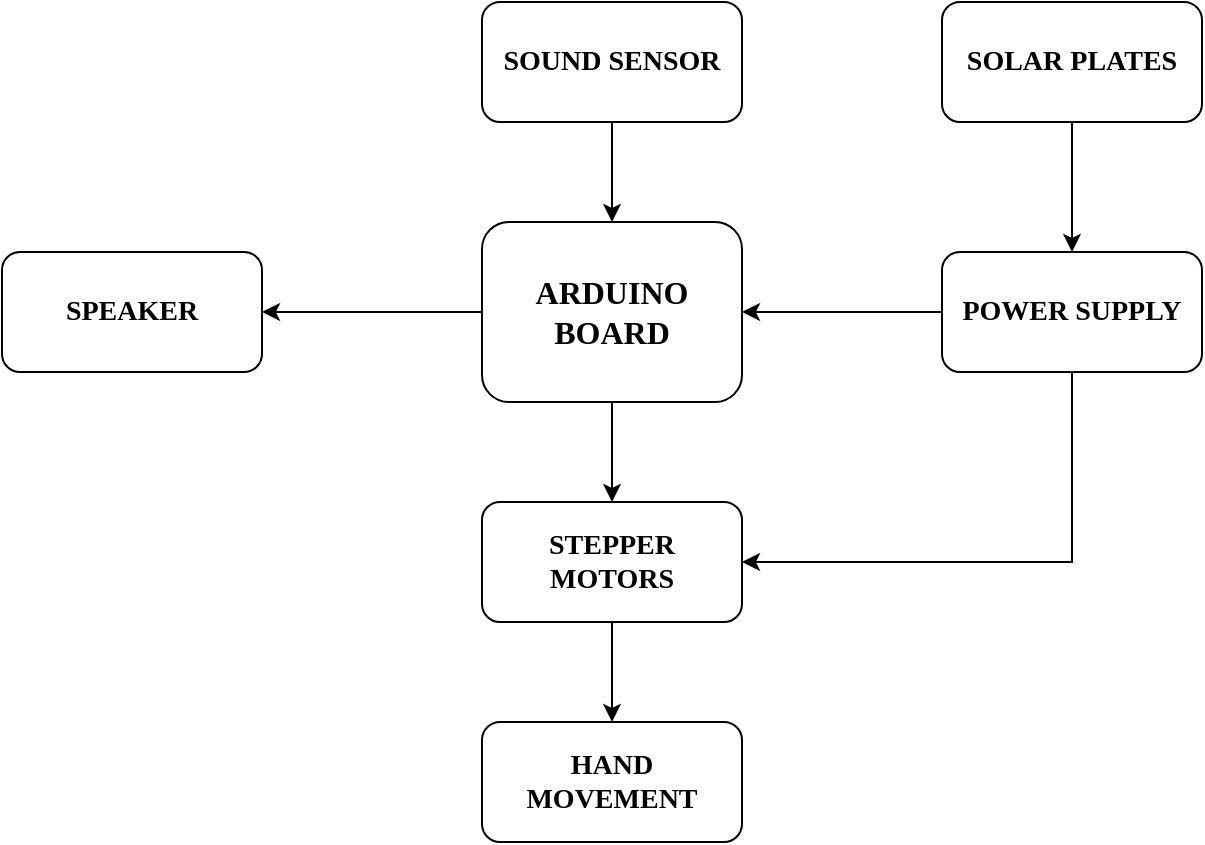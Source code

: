 <mxfile version="24.7.6">
  <diagram name="Page-1" id="zS3qECrMtHrO8l7n4Hfk">
    <mxGraphModel dx="1290" dy="563" grid="1" gridSize="10" guides="1" tooltips="1" connect="1" arrows="1" fold="1" page="1" pageScale="1" pageWidth="850" pageHeight="1100" math="0" shadow="0">
      <root>
        <mxCell id="0" />
        <mxCell id="1" parent="0" />
        <mxCell id="Ux1V4yATfqPqHHu-dgDe-22" value="" style="edgeStyle=orthogonalEdgeStyle;rounded=0;orthogonalLoop=1;jettySize=auto;html=1;" edge="1" parent="1" source="Ux1V4yATfqPqHHu-dgDe-6" target="Ux1V4yATfqPqHHu-dgDe-12">
          <mxGeometry relative="1" as="geometry" />
        </mxCell>
        <mxCell id="Ux1V4yATfqPqHHu-dgDe-6" value="&lt;font style=&quot;font-size: 14px;&quot; face=&quot;Times New Roman&quot;&gt;&lt;b&gt;STEPPER MOTORS&lt;/b&gt;&lt;/font&gt;" style="rounded=1;whiteSpace=wrap;html=1;" vertex="1" parent="1">
          <mxGeometry x="380" y="370" width="130" height="60" as="geometry" />
        </mxCell>
        <mxCell id="Ux1V4yATfqPqHHu-dgDe-21" value="" style="edgeStyle=orthogonalEdgeStyle;rounded=0;orthogonalLoop=1;jettySize=auto;html=1;" edge="1" parent="1" source="Ux1V4yATfqPqHHu-dgDe-7" target="Ux1V4yATfqPqHHu-dgDe-6">
          <mxGeometry relative="1" as="geometry" />
        </mxCell>
        <mxCell id="Ux1V4yATfqPqHHu-dgDe-23" value="" style="edgeStyle=orthogonalEdgeStyle;rounded=0;orthogonalLoop=1;jettySize=auto;html=1;" edge="1" parent="1" source="Ux1V4yATfqPqHHu-dgDe-7" target="Ux1V4yATfqPqHHu-dgDe-8">
          <mxGeometry relative="1" as="geometry" />
        </mxCell>
        <mxCell id="Ux1V4yATfqPqHHu-dgDe-7" value="&lt;font style=&quot;font-size: 16px;&quot; face=&quot;Times New Roman&quot;&gt;&lt;b style=&quot;&quot;&gt;ARDUINO&lt;/b&gt;&lt;/font&gt;&lt;div&gt;&lt;font size=&quot;3&quot; face=&quot;Times New Roman&quot;&gt;&lt;b&gt;BOARD&lt;/b&gt;&lt;/font&gt;&lt;/div&gt;" style="rounded=1;whiteSpace=wrap;html=1;" vertex="1" parent="1">
          <mxGeometry x="380" y="230" width="130" height="90" as="geometry" />
        </mxCell>
        <mxCell id="Ux1V4yATfqPqHHu-dgDe-8" value="&lt;font style=&quot;font-size: 14px;&quot; face=&quot;Times New Roman&quot;&gt;&lt;b&gt;SPEAKER&lt;/b&gt;&lt;/font&gt;" style="rounded=1;whiteSpace=wrap;html=1;" vertex="1" parent="1">
          <mxGeometry x="140" y="245" width="130" height="60" as="geometry" />
        </mxCell>
        <mxCell id="Ux1V4yATfqPqHHu-dgDe-19" value="" style="edgeStyle=orthogonalEdgeStyle;rounded=0;orthogonalLoop=1;jettySize=auto;html=1;" edge="1" parent="1" source="Ux1V4yATfqPqHHu-dgDe-9" target="Ux1V4yATfqPqHHu-dgDe-7">
          <mxGeometry relative="1" as="geometry" />
        </mxCell>
        <mxCell id="Ux1V4yATfqPqHHu-dgDe-24" style="edgeStyle=orthogonalEdgeStyle;rounded=0;orthogonalLoop=1;jettySize=auto;html=1;exitX=0.5;exitY=1;exitDx=0;exitDy=0;entryX=1;entryY=0.5;entryDx=0;entryDy=0;" edge="1" parent="1" source="Ux1V4yATfqPqHHu-dgDe-9" target="Ux1V4yATfqPqHHu-dgDe-6">
          <mxGeometry relative="1" as="geometry" />
        </mxCell>
        <mxCell id="Ux1V4yATfqPqHHu-dgDe-9" value="&lt;font style=&quot;font-size: 14px;&quot; face=&quot;Times New Roman&quot;&gt;&lt;b&gt;POWER SUPPLY&lt;/b&gt;&lt;/font&gt;" style="rounded=1;whiteSpace=wrap;html=1;" vertex="1" parent="1">
          <mxGeometry x="610" y="245" width="130" height="60" as="geometry" />
        </mxCell>
        <mxCell id="Ux1V4yATfqPqHHu-dgDe-13" style="edgeStyle=orthogonalEdgeStyle;rounded=0;orthogonalLoop=1;jettySize=auto;html=1;exitX=0.5;exitY=1;exitDx=0;exitDy=0;" edge="1" parent="1" source="Ux1V4yATfqPqHHu-dgDe-10" target="Ux1V4yATfqPqHHu-dgDe-7">
          <mxGeometry relative="1" as="geometry" />
        </mxCell>
        <mxCell id="Ux1V4yATfqPqHHu-dgDe-10" value="&lt;font style=&quot;font-size: 14px;&quot; face=&quot;Times New Roman&quot;&gt;&lt;b&gt;SOUND SENSOR&lt;/b&gt;&lt;/font&gt;" style="rounded=1;whiteSpace=wrap;html=1;" vertex="1" parent="1">
          <mxGeometry x="380" y="120" width="130" height="60" as="geometry" />
        </mxCell>
        <mxCell id="Ux1V4yATfqPqHHu-dgDe-15" style="edgeStyle=orthogonalEdgeStyle;rounded=0;orthogonalLoop=1;jettySize=auto;html=1;exitX=0.5;exitY=1;exitDx=0;exitDy=0;entryX=0.5;entryY=0;entryDx=0;entryDy=0;" edge="1" parent="1" source="Ux1V4yATfqPqHHu-dgDe-11" target="Ux1V4yATfqPqHHu-dgDe-9">
          <mxGeometry relative="1" as="geometry" />
        </mxCell>
        <mxCell id="Ux1V4yATfqPqHHu-dgDe-11" value="&lt;font style=&quot;font-size: 14px;&quot; face=&quot;Times New Roman&quot;&gt;&lt;b&gt;SOLAR PLATES&lt;/b&gt;&lt;/font&gt;" style="rounded=1;whiteSpace=wrap;html=1;" vertex="1" parent="1">
          <mxGeometry x="610" y="120" width="130" height="60" as="geometry" />
        </mxCell>
        <mxCell id="Ux1V4yATfqPqHHu-dgDe-12" value="&lt;font style=&quot;font-size: 14px;&quot; face=&quot;Times New Roman&quot;&gt;&lt;b&gt;HAND MOVEMENT&lt;/b&gt;&lt;/font&gt;" style="rounded=1;whiteSpace=wrap;html=1;" vertex="1" parent="1">
          <mxGeometry x="380" y="480" width="130" height="60" as="geometry" />
        </mxCell>
      </root>
    </mxGraphModel>
  </diagram>
</mxfile>

